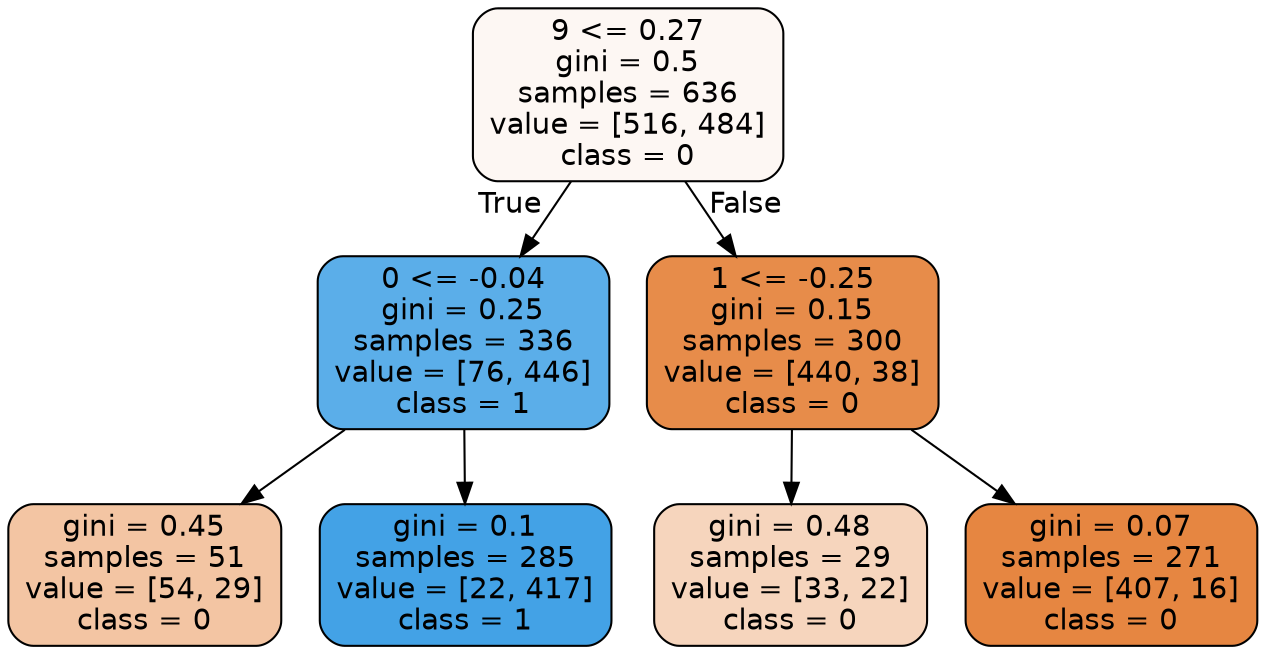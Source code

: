 digraph Tree {
node [shape=box, style="filled, rounded", color="black", fontname=helvetica] ;
edge [fontname=helvetica] ;
0 [label="9 <= 0.27\ngini = 0.5\nsamples = 636\nvalue = [516, 484]\nclass = 0", fillcolor="#fdf7f3"] ;
1 [label="0 <= -0.04\ngini = 0.25\nsamples = 336\nvalue = [76, 446]\nclass = 1", fillcolor="#5baee9"] ;
0 -> 1 [labeldistance=2.5, labelangle=45, headlabel="True"] ;
2 [label="gini = 0.45\nsamples = 51\nvalue = [54, 29]\nclass = 0", fillcolor="#f3c5a3"] ;
1 -> 2 ;
3 [label="gini = 0.1\nsamples = 285\nvalue = [22, 417]\nclass = 1", fillcolor="#43a2e6"] ;
1 -> 3 ;
4 [label="1 <= -0.25\ngini = 0.15\nsamples = 300\nvalue = [440, 38]\nclass = 0", fillcolor="#e78c4a"] ;
0 -> 4 [labeldistance=2.5, labelangle=-45, headlabel="False"] ;
5 [label="gini = 0.48\nsamples = 29\nvalue = [33, 22]\nclass = 0", fillcolor="#f6d5bd"] ;
4 -> 5 ;
6 [label="gini = 0.07\nsamples = 271\nvalue = [407, 16]\nclass = 0", fillcolor="#e68641"] ;
4 -> 6 ;
}
